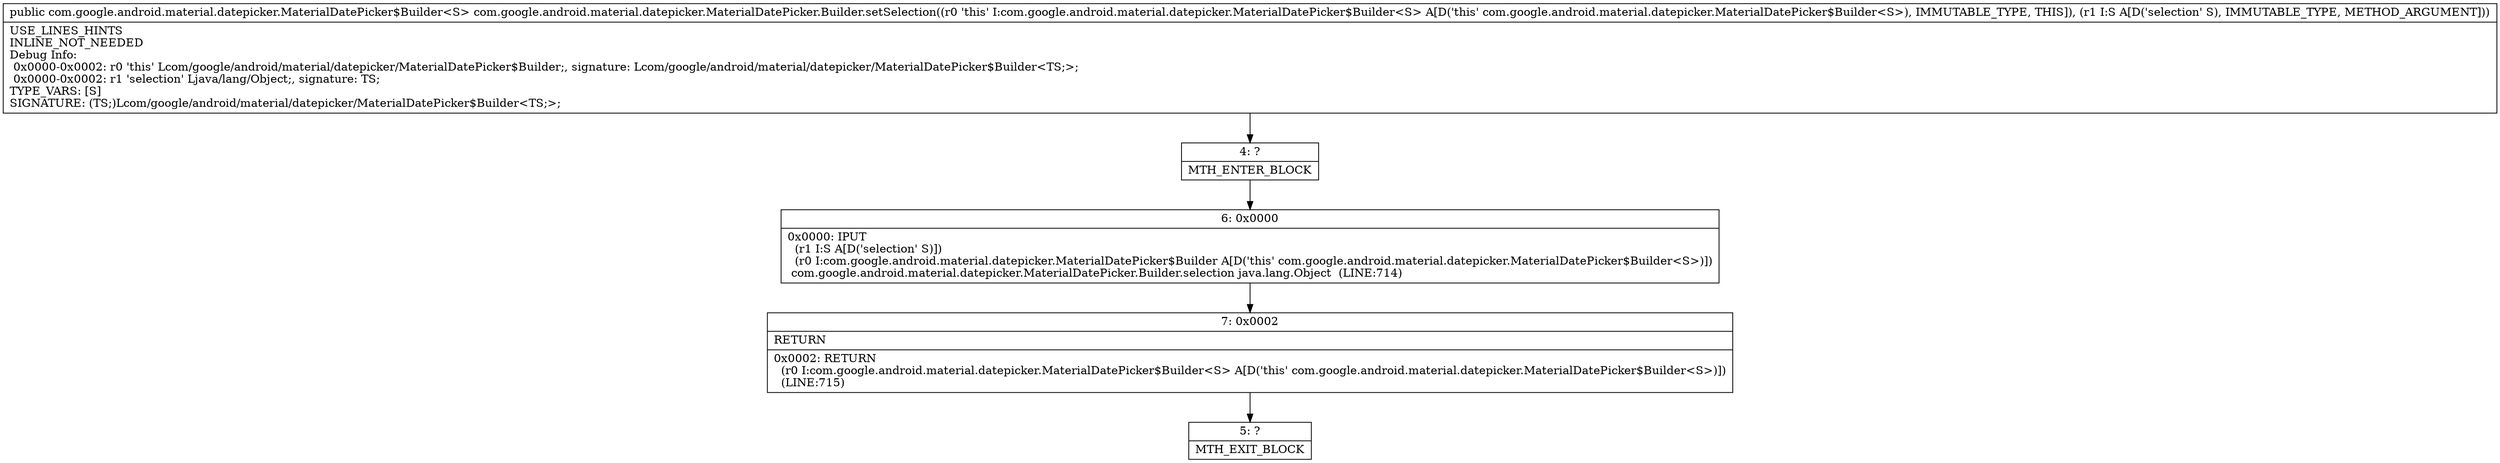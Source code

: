 digraph "CFG forcom.google.android.material.datepicker.MaterialDatePicker.Builder.setSelection(Ljava\/lang\/Object;)Lcom\/google\/android\/material\/datepicker\/MaterialDatePicker$Builder;" {
Node_4 [shape=record,label="{4\:\ ?|MTH_ENTER_BLOCK\l}"];
Node_6 [shape=record,label="{6\:\ 0x0000|0x0000: IPUT  \l  (r1 I:S A[D('selection' S)])\l  (r0 I:com.google.android.material.datepicker.MaterialDatePicker$Builder A[D('this' com.google.android.material.datepicker.MaterialDatePicker$Builder\<S\>)])\l com.google.android.material.datepicker.MaterialDatePicker.Builder.selection java.lang.Object  (LINE:714)\l}"];
Node_7 [shape=record,label="{7\:\ 0x0002|RETURN\l|0x0002: RETURN  \l  (r0 I:com.google.android.material.datepicker.MaterialDatePicker$Builder\<S\> A[D('this' com.google.android.material.datepicker.MaterialDatePicker$Builder\<S\>)])\l  (LINE:715)\l}"];
Node_5 [shape=record,label="{5\:\ ?|MTH_EXIT_BLOCK\l}"];
MethodNode[shape=record,label="{public com.google.android.material.datepicker.MaterialDatePicker$Builder\<S\> com.google.android.material.datepicker.MaterialDatePicker.Builder.setSelection((r0 'this' I:com.google.android.material.datepicker.MaterialDatePicker$Builder\<S\> A[D('this' com.google.android.material.datepicker.MaterialDatePicker$Builder\<S\>), IMMUTABLE_TYPE, THIS]), (r1 I:S A[D('selection' S), IMMUTABLE_TYPE, METHOD_ARGUMENT]))  | USE_LINES_HINTS\lINLINE_NOT_NEEDED\lDebug Info:\l  0x0000\-0x0002: r0 'this' Lcom\/google\/android\/material\/datepicker\/MaterialDatePicker$Builder;, signature: Lcom\/google\/android\/material\/datepicker\/MaterialDatePicker$Builder\<TS;\>;\l  0x0000\-0x0002: r1 'selection' Ljava\/lang\/Object;, signature: TS;\lTYPE_VARS: [S]\lSIGNATURE: (TS;)Lcom\/google\/android\/material\/datepicker\/MaterialDatePicker$Builder\<TS;\>;\l}"];
MethodNode -> Node_4;Node_4 -> Node_6;
Node_6 -> Node_7;
Node_7 -> Node_5;
}

